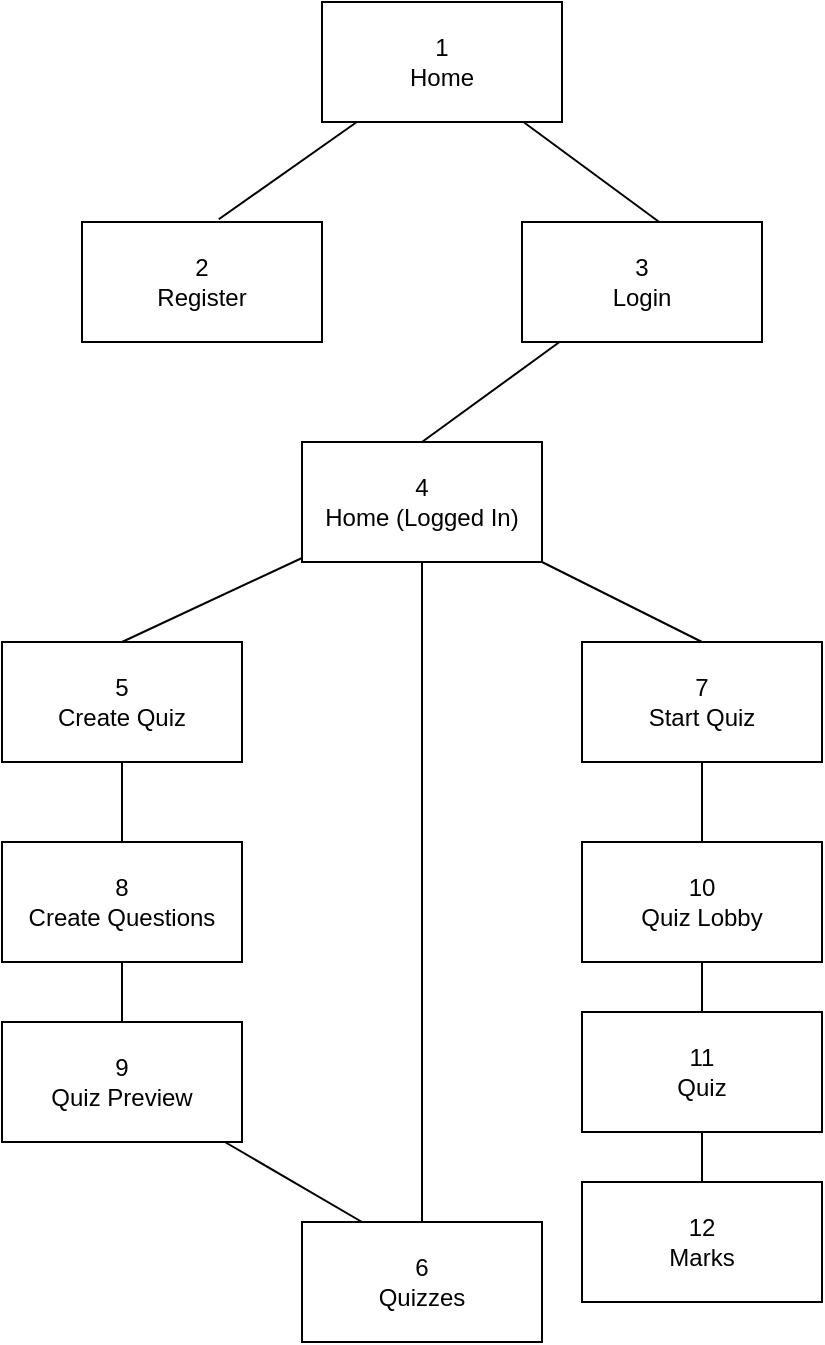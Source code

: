 <mxfile version="14.4.3" type="device"><diagram id="_ZJufnv5vndig0Zh0iun" name="Page-1"><mxGraphModel dx="1205" dy="696" grid="1" gridSize="10" guides="1" tooltips="1" connect="1" arrows="1" fold="1" page="1" pageScale="1" pageWidth="827" pageHeight="1169" math="0" shadow="0"><root><mxCell id="0"/><mxCell id="1" parent="0"/><mxCell id="WuDiTTWs26WxHcaFIhL6-19" style="edgeStyle=none;rounded=0;orthogonalLoop=1;jettySize=auto;html=1;entryX=0.57;entryY=-0.023;entryDx=0;entryDy=0;entryPerimeter=0;endArrow=none;endFill=0;" edge="1" parent="1" source="WuDiTTWs26WxHcaFIhL6-1" target="WuDiTTWs26WxHcaFIhL6-2"><mxGeometry relative="1" as="geometry"/></mxCell><mxCell id="WuDiTTWs26WxHcaFIhL6-20" style="edgeStyle=none;rounded=0;orthogonalLoop=1;jettySize=auto;html=1;entryX=0.583;entryY=0.017;entryDx=0;entryDy=0;entryPerimeter=0;endArrow=none;endFill=0;" edge="1" parent="1" source="WuDiTTWs26WxHcaFIhL6-1" target="WuDiTTWs26WxHcaFIhL6-3"><mxGeometry relative="1" as="geometry"/></mxCell><mxCell id="WuDiTTWs26WxHcaFIhL6-1" value="1&lt;br&gt;Home" style="rounded=0;whiteSpace=wrap;html=1;" vertex="1" parent="1"><mxGeometry x="330" y="50" width="120" height="60" as="geometry"/></mxCell><mxCell id="WuDiTTWs26WxHcaFIhL6-2" value="2&lt;br&gt;Register" style="rounded=0;whiteSpace=wrap;html=1;" vertex="1" parent="1"><mxGeometry x="210" y="160" width="120" height="60" as="geometry"/></mxCell><mxCell id="WuDiTTWs26WxHcaFIhL6-21" style="edgeStyle=none;rounded=0;orthogonalLoop=1;jettySize=auto;html=1;entryX=0.5;entryY=0;entryDx=0;entryDy=0;endArrow=none;endFill=0;" edge="1" parent="1" source="WuDiTTWs26WxHcaFIhL6-3" target="WuDiTTWs26WxHcaFIhL6-7"><mxGeometry relative="1" as="geometry"/></mxCell><mxCell id="WuDiTTWs26WxHcaFIhL6-3" value="3&lt;br&gt;Login" style="rounded=0;whiteSpace=wrap;html=1;" vertex="1" parent="1"><mxGeometry x="430" y="160" width="120" height="60" as="geometry"/></mxCell><mxCell id="WuDiTTWs26WxHcaFIhL6-22" style="edgeStyle=none;rounded=0;orthogonalLoop=1;jettySize=auto;html=1;entryX=0.5;entryY=0;entryDx=0;entryDy=0;endArrow=none;endFill=0;" edge="1" parent="1" source="WuDiTTWs26WxHcaFIhL6-7" target="WuDiTTWs26WxHcaFIhL6-8"><mxGeometry relative="1" as="geometry"/></mxCell><mxCell id="WuDiTTWs26WxHcaFIhL6-23" style="edgeStyle=none;rounded=0;orthogonalLoop=1;jettySize=auto;html=1;entryX=0.5;entryY=0;entryDx=0;entryDy=0;endArrow=none;endFill=0;" edge="1" parent="1" source="WuDiTTWs26WxHcaFIhL6-7" target="WuDiTTWs26WxHcaFIhL6-9"><mxGeometry relative="1" as="geometry"/></mxCell><mxCell id="WuDiTTWs26WxHcaFIhL6-24" style="edgeStyle=none;rounded=0;orthogonalLoop=1;jettySize=auto;html=1;entryX=0.5;entryY=0;entryDx=0;entryDy=0;endArrow=none;endFill=0;" edge="1" parent="1" source="WuDiTTWs26WxHcaFIhL6-7" target="WuDiTTWs26WxHcaFIhL6-10"><mxGeometry relative="1" as="geometry"/></mxCell><mxCell id="WuDiTTWs26WxHcaFIhL6-7" value="4&lt;br&gt;Home (Logged In)" style="rounded=0;whiteSpace=wrap;html=1;" vertex="1" parent="1"><mxGeometry x="320" y="270" width="120" height="60" as="geometry"/></mxCell><mxCell id="WuDiTTWs26WxHcaFIhL6-25" style="edgeStyle=none;rounded=0;orthogonalLoop=1;jettySize=auto;html=1;endArrow=none;endFill=0;" edge="1" parent="1" source="WuDiTTWs26WxHcaFIhL6-8" target="WuDiTTWs26WxHcaFIhL6-11"><mxGeometry relative="1" as="geometry"/></mxCell><mxCell id="WuDiTTWs26WxHcaFIhL6-8" value="5&lt;br&gt;Create Quiz" style="rounded=0;whiteSpace=wrap;html=1;" vertex="1" parent="1"><mxGeometry x="170" y="370" width="120" height="60" as="geometry"/></mxCell><mxCell id="WuDiTTWs26WxHcaFIhL6-9" value="6&lt;br&gt;Quizzes" style="rounded=0;whiteSpace=wrap;html=1;" vertex="1" parent="1"><mxGeometry x="320" y="660" width="120" height="60" as="geometry"/></mxCell><mxCell id="WuDiTTWs26WxHcaFIhL6-30" style="edgeStyle=none;rounded=0;orthogonalLoop=1;jettySize=auto;html=1;endArrow=none;endFill=0;" edge="1" parent="1" source="WuDiTTWs26WxHcaFIhL6-10" target="WuDiTTWs26WxHcaFIhL6-16"><mxGeometry relative="1" as="geometry"/></mxCell><mxCell id="WuDiTTWs26WxHcaFIhL6-10" value="7&lt;br&gt;Start Quiz" style="rounded=0;whiteSpace=wrap;html=1;" vertex="1" parent="1"><mxGeometry x="460" y="370" width="120" height="60" as="geometry"/></mxCell><mxCell id="WuDiTTWs26WxHcaFIhL6-26" style="edgeStyle=none;rounded=0;orthogonalLoop=1;jettySize=auto;html=1;endArrow=none;endFill=0;" edge="1" parent="1" source="WuDiTTWs26WxHcaFIhL6-11" target="WuDiTTWs26WxHcaFIhL6-14"><mxGeometry relative="1" as="geometry"/></mxCell><mxCell id="WuDiTTWs26WxHcaFIhL6-11" value="8&lt;br&gt;Create Questions" style="rounded=0;whiteSpace=wrap;html=1;" vertex="1" parent="1"><mxGeometry x="170" y="470" width="120" height="60" as="geometry"/></mxCell><mxCell id="WuDiTTWs26WxHcaFIhL6-33" style="edgeStyle=none;rounded=0;orthogonalLoop=1;jettySize=auto;html=1;entryX=0.25;entryY=0;entryDx=0;entryDy=0;endArrow=none;endFill=0;" edge="1" parent="1" source="WuDiTTWs26WxHcaFIhL6-14" target="WuDiTTWs26WxHcaFIhL6-9"><mxGeometry relative="1" as="geometry"/></mxCell><mxCell id="WuDiTTWs26WxHcaFIhL6-14" value="9&lt;br&gt;Quiz Preview" style="rounded=0;whiteSpace=wrap;html=1;" vertex="1" parent="1"><mxGeometry x="170" y="560" width="120" height="60" as="geometry"/></mxCell><mxCell id="WuDiTTWs26WxHcaFIhL6-31" style="edgeStyle=none;rounded=0;orthogonalLoop=1;jettySize=auto;html=1;endArrow=none;endFill=0;" edge="1" parent="1" source="WuDiTTWs26WxHcaFIhL6-16" target="WuDiTTWs26WxHcaFIhL6-17"><mxGeometry relative="1" as="geometry"/></mxCell><mxCell id="WuDiTTWs26WxHcaFIhL6-16" value="10&lt;br&gt;Quiz Lobby" style="rounded=0;whiteSpace=wrap;html=1;" vertex="1" parent="1"><mxGeometry x="460" y="470" width="120" height="60" as="geometry"/></mxCell><mxCell id="WuDiTTWs26WxHcaFIhL6-32" style="edgeStyle=none;rounded=0;orthogonalLoop=1;jettySize=auto;html=1;endArrow=none;endFill=0;" edge="1" parent="1" source="WuDiTTWs26WxHcaFIhL6-17" target="WuDiTTWs26WxHcaFIhL6-18"><mxGeometry relative="1" as="geometry"/></mxCell><mxCell id="WuDiTTWs26WxHcaFIhL6-17" value="11&lt;br&gt;Quiz" style="rounded=0;whiteSpace=wrap;html=1;" vertex="1" parent="1"><mxGeometry x="460" y="555" width="120" height="60" as="geometry"/></mxCell><mxCell id="WuDiTTWs26WxHcaFIhL6-18" value="12&lt;br&gt;Marks" style="rounded=0;whiteSpace=wrap;html=1;" vertex="1" parent="1"><mxGeometry x="460" y="640" width="120" height="60" as="geometry"/></mxCell></root></mxGraphModel></diagram></mxfile>